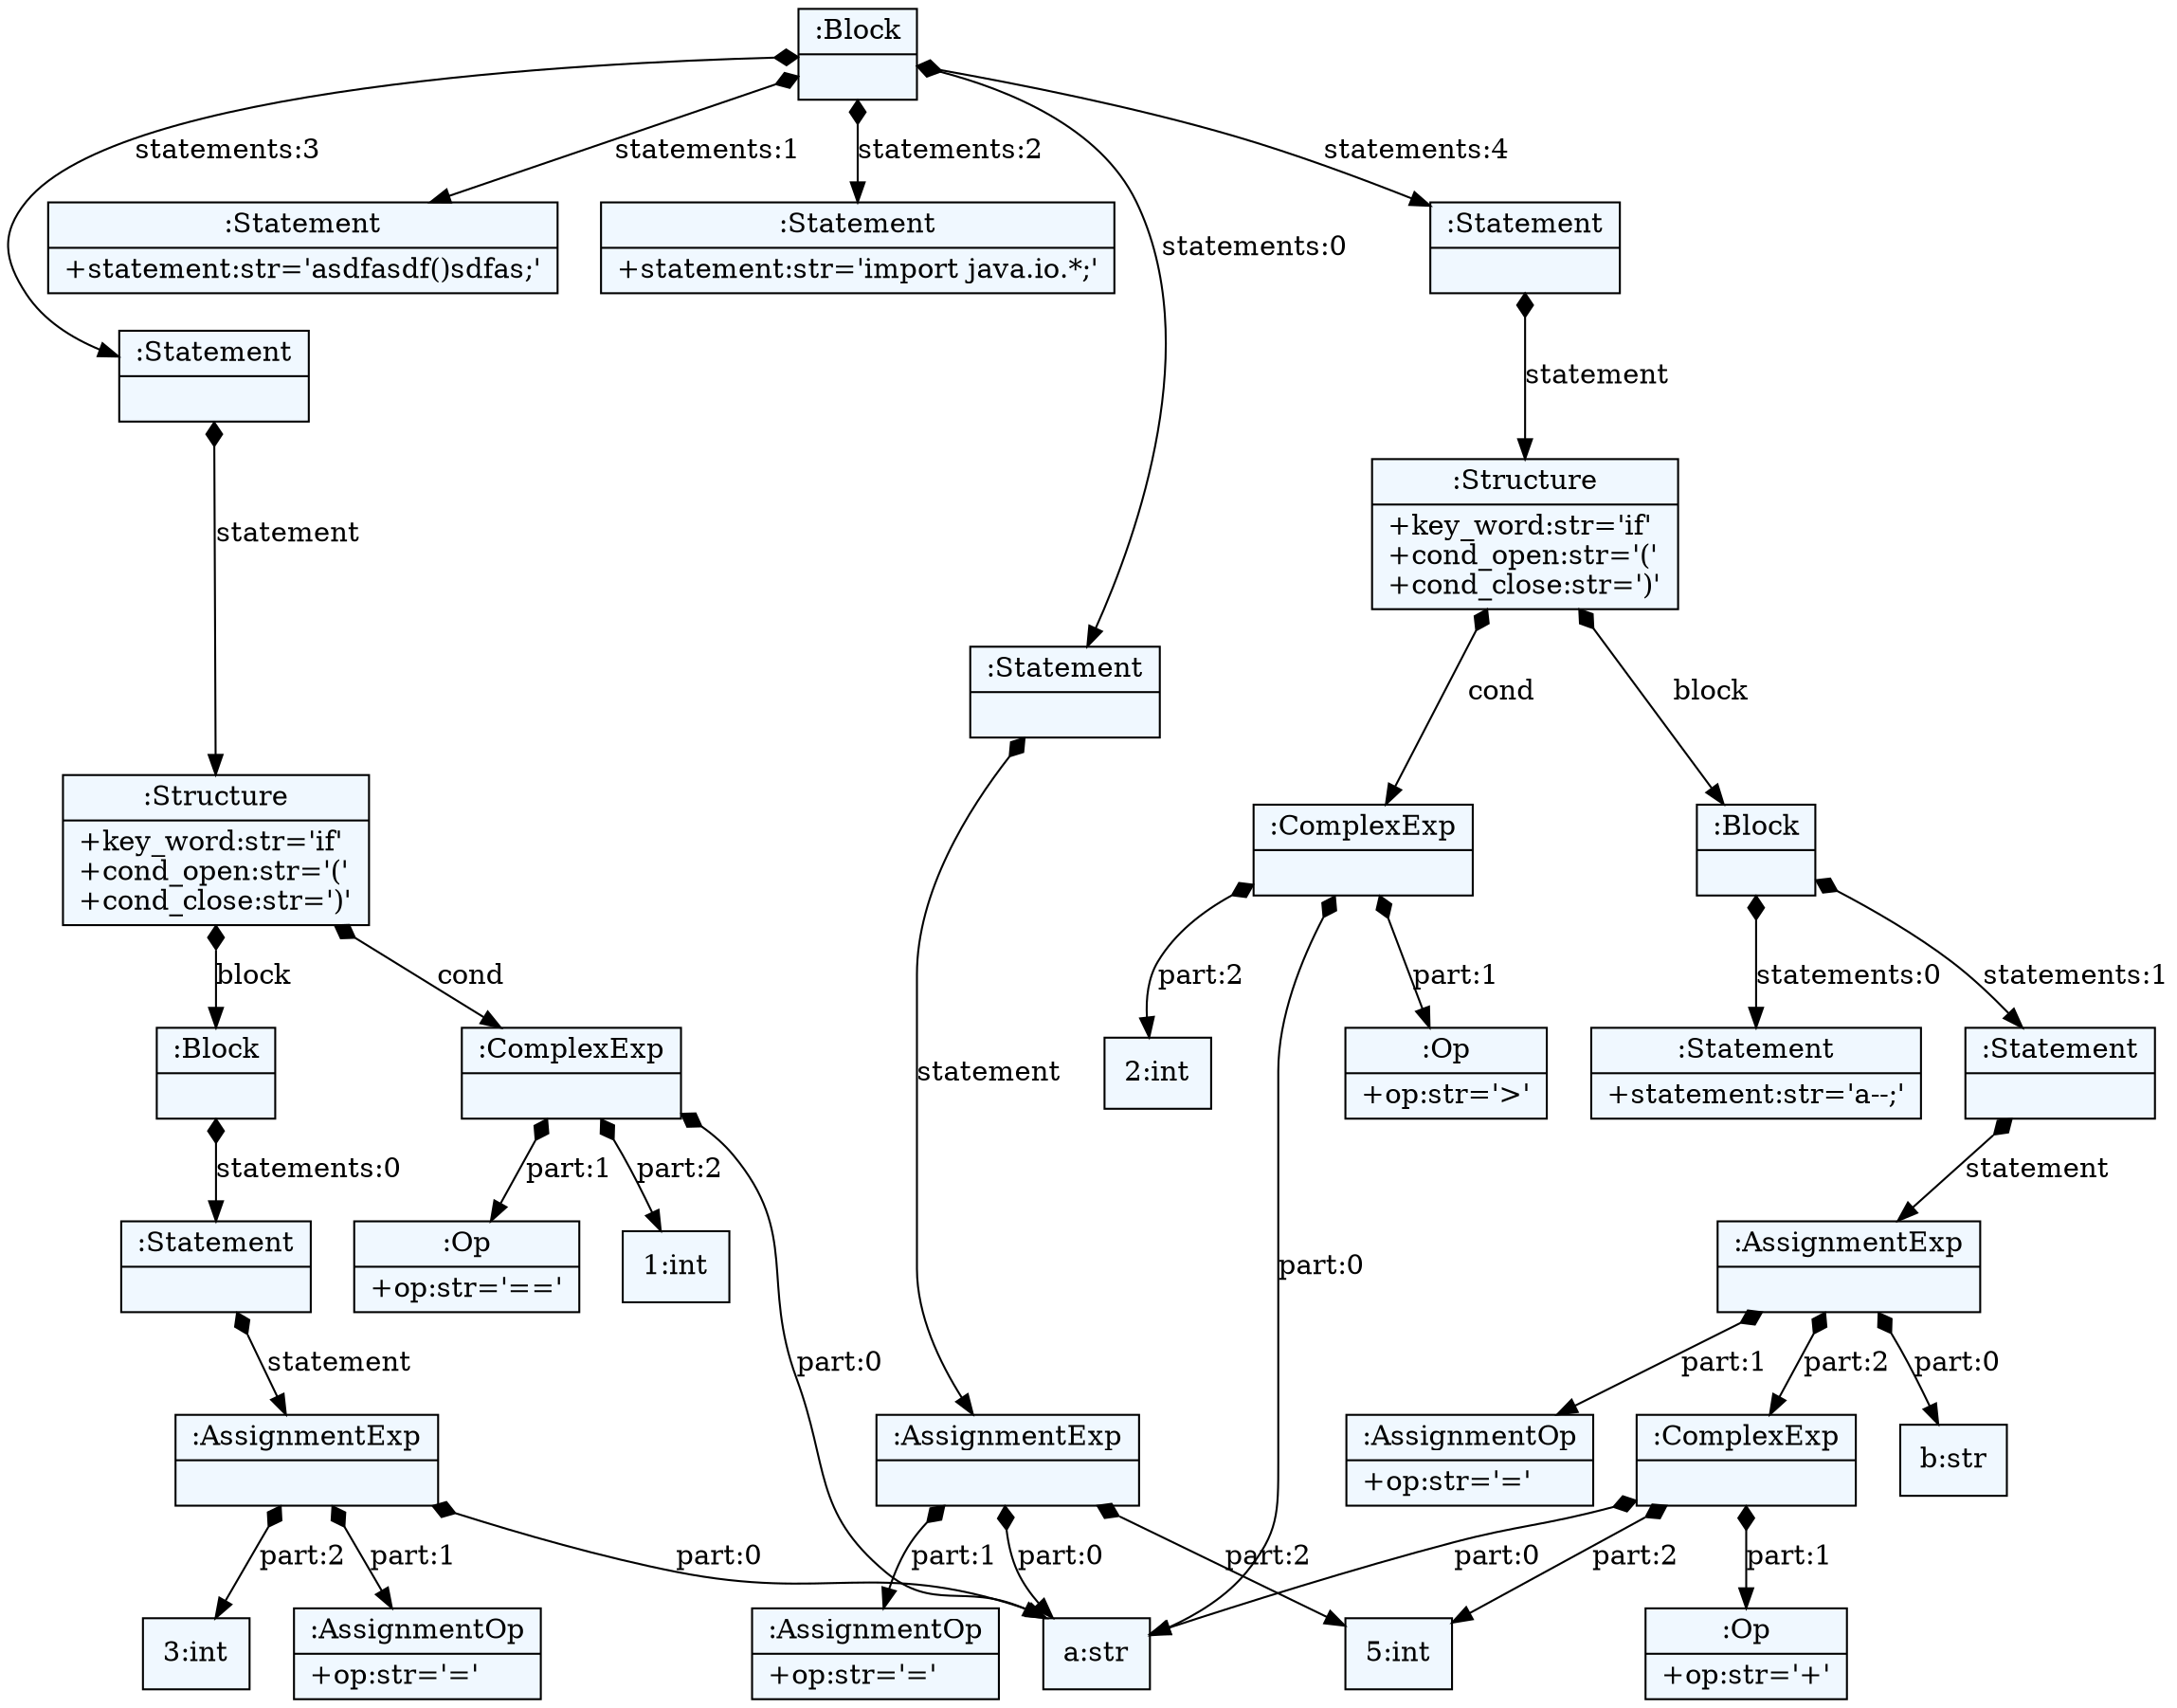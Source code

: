 
    digraph textX {
    fontname = "Bitstream Vera Sans"
    fontsize = 8
    node[
        shape=record,
        style=filled,
        fillcolor=aliceblue
    ]
    nodesep = 0.3
    edge[dir=black,arrowtail=empty]


140630859393968 -> 140630859392576 [label="statements:0" arrowtail=diamond dir=both]
140630859392576 -> 140630859734896 [label="statement" arrowtail=diamond dir=both]
140630859734896 -> "a:str" [label="part:0" arrowtail=diamond dir=both]
140630859734896 -> 140630859734176 [label="part:1" arrowtail=diamond dir=both]
140630859734176[label="{:AssignmentOp|+op:str='='\l}"]
140630859734896 -> "5:int" [label="part:2" arrowtail=diamond dir=both]
140630859734896[label="{:AssignmentExp|}"]
140630859392576[label="{:Statement|}"]
140630859393968 -> 140630859734320 [label="statements:1" arrowtail=diamond dir=both]
140630859734320[label="{:Statement|+statement:str='asdfasdf()sdfas;'\l}"]
140630859393968 -> 140630859733552 [label="statements:2" arrowtail=diamond dir=both]
140630859733552[label="{:Statement|+statement:str='import java.io.*;'\l}"]
140630859393968 -> 140630859733888 [label="statements:3" arrowtail=diamond dir=both]
140630859733888 -> 140630859734464 [label="statement" arrowtail=diamond dir=both]
140630859734464 -> 140630859733696 [label="cond" arrowtail=diamond dir=both]
140630859733696 -> "a:str" [label="part:0" arrowtail=diamond dir=both]
140630859733696 -> 140630859672160 [label="part:1" arrowtail=diamond dir=both]
140630859672160[label="{:Op|+op:str='=='\l}"]
140630859733696 -> "1:int" [label="part:2" arrowtail=diamond dir=both]
140630859733696[label="{:ComplexExp|}"]
140630859734464 -> 140630859670528 [label="block" arrowtail=diamond dir=both]
140630859670528 -> 140630859376192 [label="statements:0" arrowtail=diamond dir=both]
140630859376192 -> 140630859376144 [label="statement" arrowtail=diamond dir=both]
140630859376144 -> "a:str" [label="part:0" arrowtail=diamond dir=both]
140630859376144 -> 140630859598720 [label="part:1" arrowtail=diamond dir=both]
140630859598720[label="{:AssignmentOp|+op:str='='\l}"]
140630859376144 -> "3:int" [label="part:2" arrowtail=diamond dir=both]
140630859376144[label="{:AssignmentExp|}"]
140630859376192[label="{:Statement|}"]
140630859670528[label="{:Block|}"]
140630859734464[label="{:Structure|+key_word:str='if'\l+cond_open:str='('\l+cond_close:str=')'\l}"]
140630859733888[label="{:Statement|}"]
140630859393968 -> 140630859670624 [label="statements:4" arrowtail=diamond dir=both]
140630859670624 -> 140630859734656 [label="statement" arrowtail=diamond dir=both]
140630859734656 -> 140630859733264 [label="cond" arrowtail=diamond dir=both]
140630859733264 -> "a:str" [label="part:0" arrowtail=diamond dir=both]
140630859733264 -> 140630859597232 [label="part:1" arrowtail=diamond dir=both]
140630859597232[label="{:Op|+op:str='\>'\l}"]
140630859733264 -> "2:int" [label="part:2" arrowtail=diamond dir=both]
140630859733264[label="{:ComplexExp|}"]
140630859734656 -> 140630859597616 [label="block" arrowtail=diamond dir=both]
140630859597616 -> 140630859596656 [label="statements:0" arrowtail=diamond dir=both]
140630859596656[label="{:Statement|+statement:str='a--;'\l}"]
140630859597616 -> 140630859597040 [label="statements:1" arrowtail=diamond dir=both]
140630859597040 -> 140630859595984 [label="statement" arrowtail=diamond dir=both]
140630859595984 -> "b:str" [label="part:0" arrowtail=diamond dir=both]
140630859595984 -> 140630859596560 [label="part:1" arrowtail=diamond dir=both]
140630859596560[label="{:AssignmentOp|+op:str='='\l}"]
140630859595984 -> 140630859597184 [label="part:2" arrowtail=diamond dir=both]
140630859597184 -> "a:str" [label="part:0" arrowtail=diamond dir=both]
140630859597184 -> 140630859599440 [label="part:1" arrowtail=diamond dir=both]
140630859599440[label="{:Op|+op:str='+'\l}"]
140630859597184 -> "5:int" [label="part:2" arrowtail=diamond dir=both]
140630859597184[label="{:ComplexExp|}"]
140630859595984[label="{:AssignmentExp|}"]
140630859597040[label="{:Statement|}"]
140630859597616[label="{:Block|}"]
140630859734656[label="{:Structure|+key_word:str='if'\l+cond_open:str='('\l+cond_close:str=')'\l}"]
140630859670624[label="{:Statement|}"]
140630859393968[label="{:Block|}"]

}
